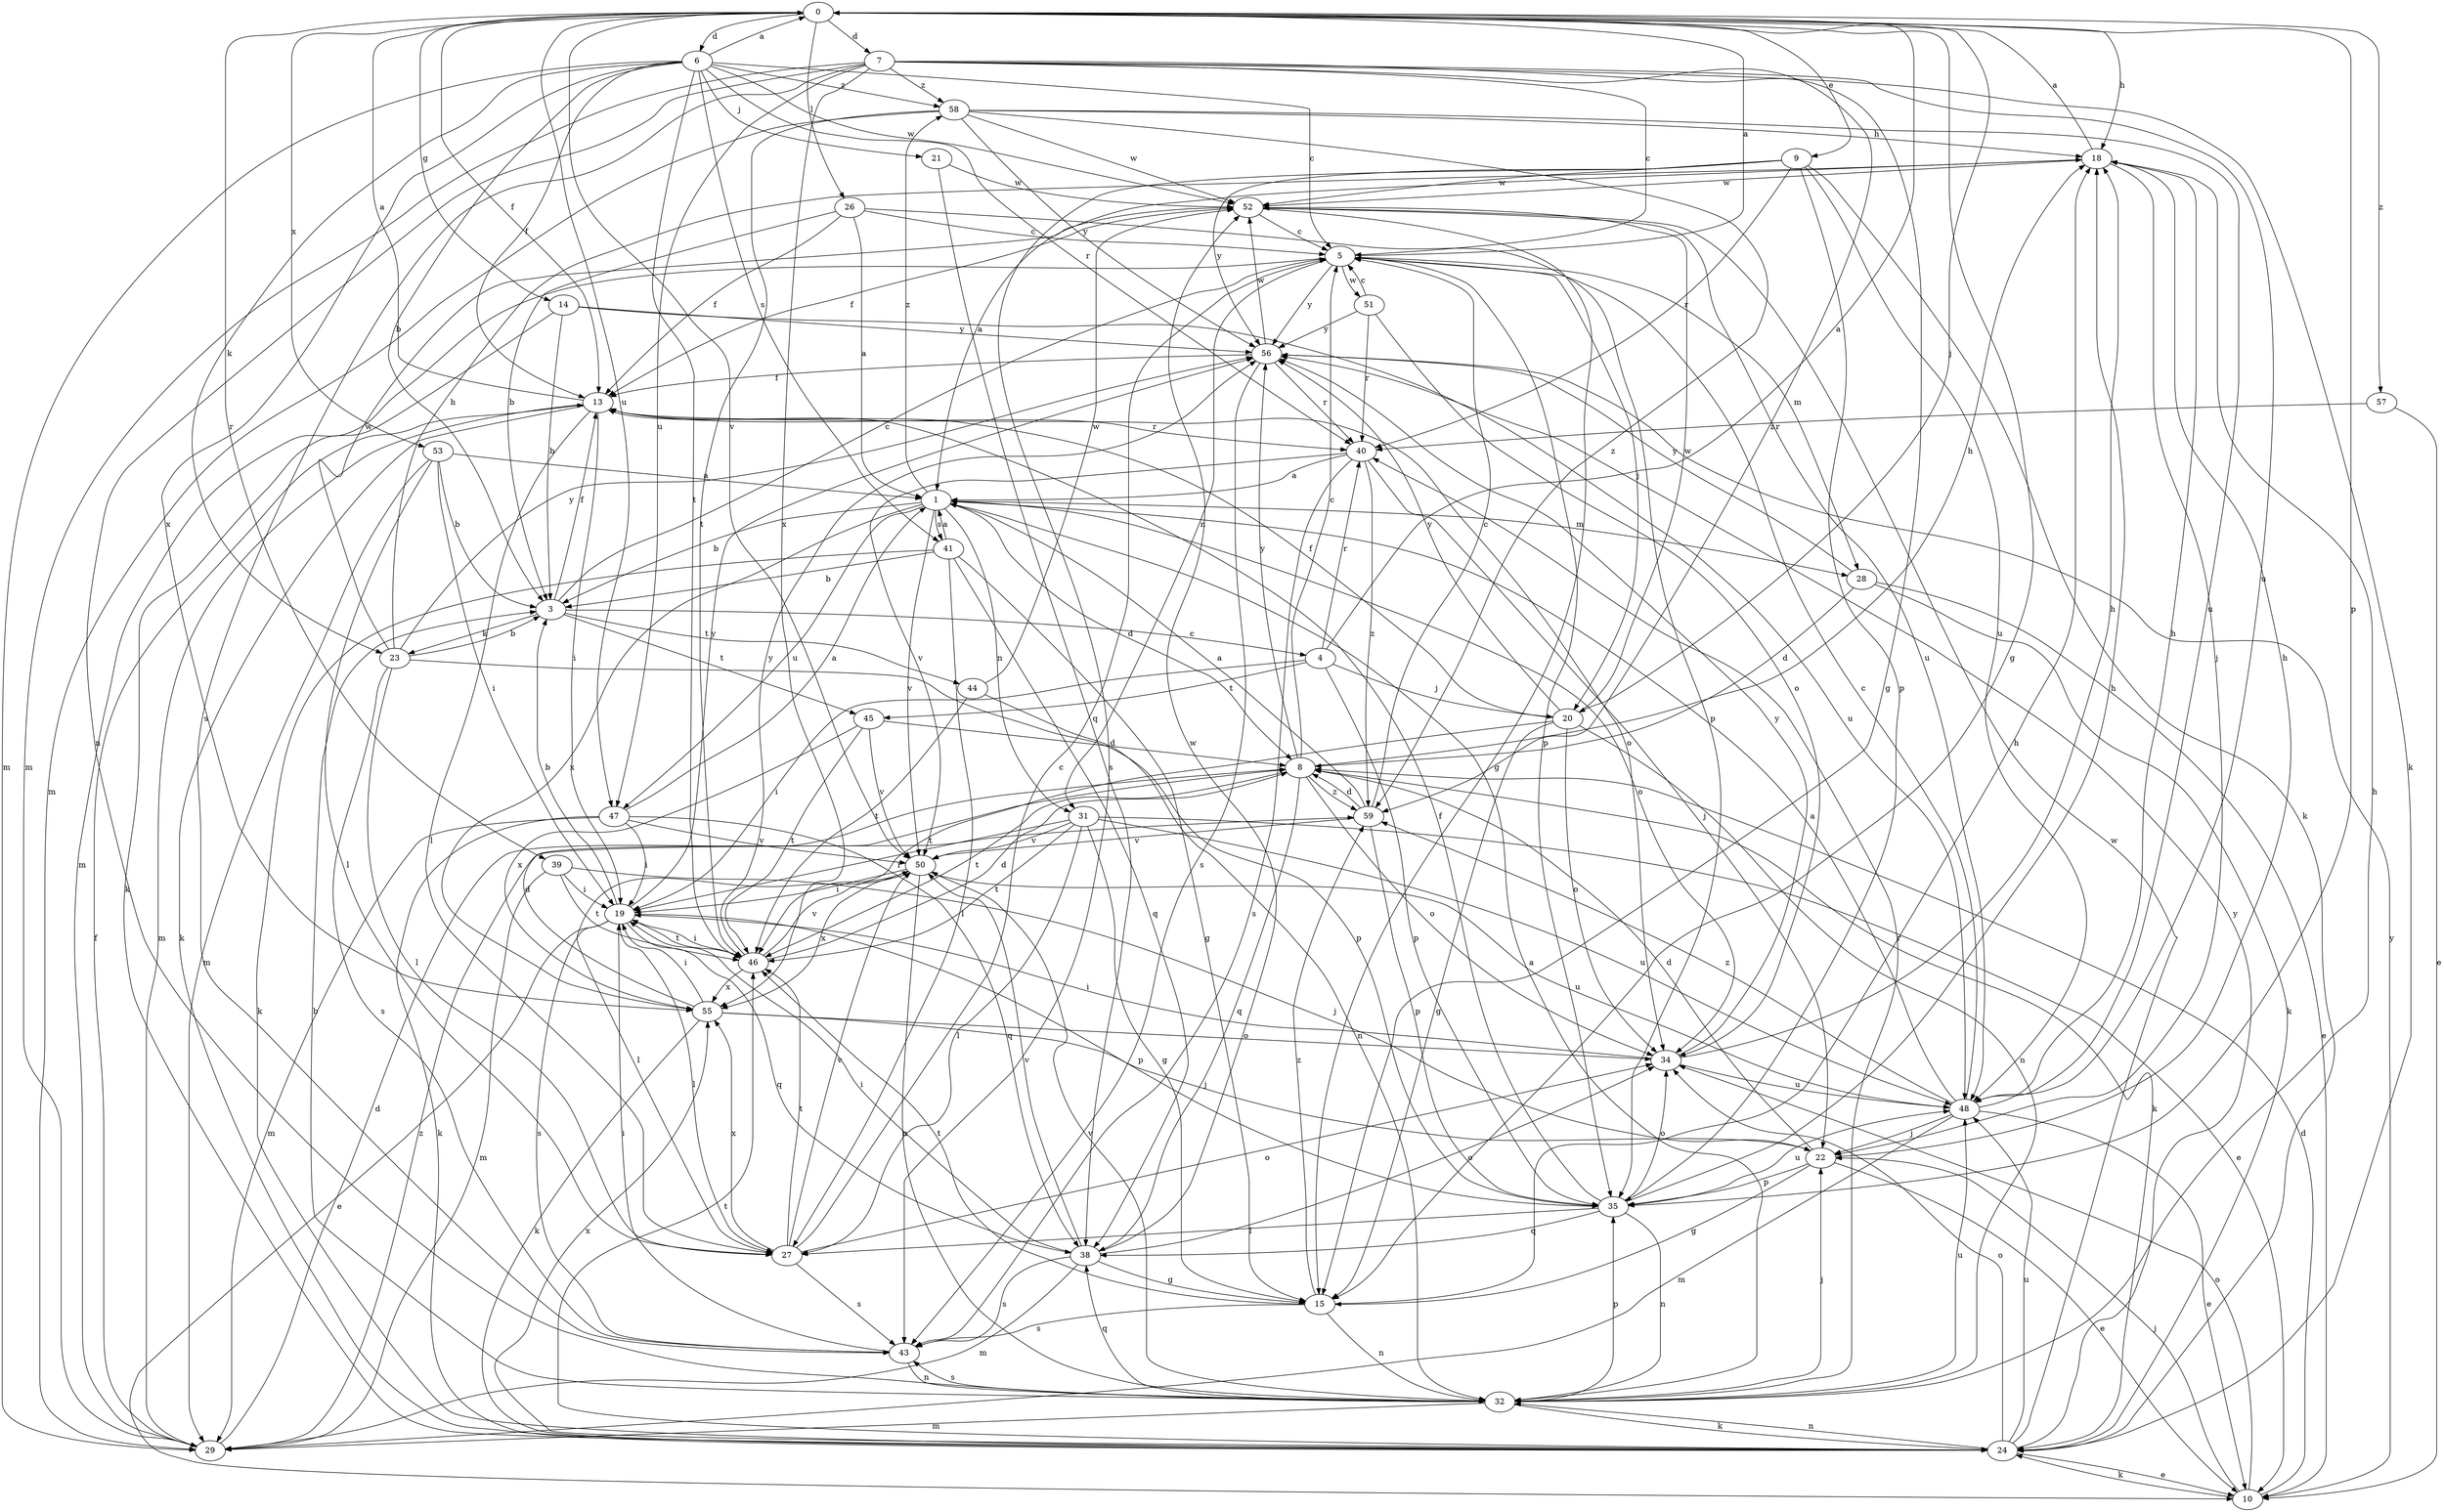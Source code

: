 strict digraph  {
0;
1;
3;
4;
5;
6;
7;
8;
9;
10;
13;
14;
15;
18;
19;
20;
21;
22;
23;
24;
26;
27;
28;
29;
31;
32;
34;
35;
38;
39;
40;
41;
43;
44;
45;
46;
47;
48;
50;
51;
52;
53;
55;
56;
57;
58;
59;
0 -> 6  [label=d];
0 -> 7  [label=d];
0 -> 9  [label=e];
0 -> 13  [label=f];
0 -> 14  [label=g];
0 -> 15  [label=g];
0 -> 18  [label=h];
0 -> 20  [label=j];
0 -> 26  [label=l];
0 -> 35  [label=p];
0 -> 39  [label=r];
0 -> 47  [label=u];
0 -> 50  [label=v];
0 -> 53  [label=x];
0 -> 57  [label=z];
1 -> 3  [label=b];
1 -> 8  [label=d];
1 -> 28  [label=m];
1 -> 31  [label=n];
1 -> 34  [label=o];
1 -> 41  [label=s];
1 -> 47  [label=u];
1 -> 50  [label=v];
1 -> 55  [label=x];
1 -> 58  [label=z];
3 -> 4  [label=c];
3 -> 5  [label=c];
3 -> 13  [label=f];
3 -> 23  [label=k];
3 -> 44  [label=t];
3 -> 45  [label=t];
4 -> 0  [label=a];
4 -> 19  [label=i];
4 -> 20  [label=j];
4 -> 35  [label=p];
4 -> 40  [label=r];
4 -> 45  [label=t];
5 -> 0  [label=a];
5 -> 20  [label=j];
5 -> 28  [label=m];
5 -> 29  [label=m];
5 -> 31  [label=n];
5 -> 35  [label=p];
5 -> 51  [label=w];
5 -> 56  [label=y];
6 -> 0  [label=a];
6 -> 3  [label=b];
6 -> 5  [label=c];
6 -> 13  [label=f];
6 -> 21  [label=j];
6 -> 23  [label=k];
6 -> 29  [label=m];
6 -> 40  [label=r];
6 -> 41  [label=s];
6 -> 46  [label=t];
6 -> 52  [label=w];
6 -> 55  [label=x];
6 -> 58  [label=z];
7 -> 5  [label=c];
7 -> 15  [label=g];
7 -> 24  [label=k];
7 -> 29  [label=m];
7 -> 32  [label=n];
7 -> 43  [label=s];
7 -> 47  [label=u];
7 -> 48  [label=u];
7 -> 55  [label=x];
7 -> 58  [label=z];
7 -> 59  [label=z];
8 -> 5  [label=c];
8 -> 18  [label=h];
8 -> 24  [label=k];
8 -> 34  [label=o];
8 -> 38  [label=q];
8 -> 46  [label=t];
8 -> 56  [label=y];
8 -> 59  [label=z];
9 -> 24  [label=k];
9 -> 35  [label=p];
9 -> 40  [label=r];
9 -> 43  [label=s];
9 -> 48  [label=u];
9 -> 52  [label=w];
9 -> 56  [label=y];
10 -> 8  [label=d];
10 -> 22  [label=j];
10 -> 24  [label=k];
10 -> 34  [label=o];
10 -> 56  [label=y];
13 -> 0  [label=a];
13 -> 19  [label=i];
13 -> 24  [label=k];
13 -> 27  [label=l];
13 -> 29  [label=m];
13 -> 34  [label=o];
13 -> 40  [label=r];
14 -> 3  [label=b];
14 -> 24  [label=k];
14 -> 48  [label=u];
14 -> 56  [label=y];
15 -> 18  [label=h];
15 -> 32  [label=n];
15 -> 43  [label=s];
15 -> 46  [label=t];
15 -> 59  [label=z];
18 -> 0  [label=a];
18 -> 1  [label=a];
18 -> 22  [label=j];
18 -> 52  [label=w];
19 -> 3  [label=b];
19 -> 10  [label=e];
19 -> 27  [label=l];
19 -> 35  [label=p];
19 -> 38  [label=q];
19 -> 43  [label=s];
19 -> 46  [label=t];
19 -> 56  [label=y];
20 -> 13  [label=f];
20 -> 15  [label=g];
20 -> 32  [label=n];
20 -> 34  [label=o];
20 -> 46  [label=t];
20 -> 52  [label=w];
20 -> 56  [label=y];
21 -> 38  [label=q];
21 -> 52  [label=w];
22 -> 8  [label=d];
22 -> 10  [label=e];
22 -> 15  [label=g];
22 -> 18  [label=h];
22 -> 35  [label=p];
23 -> 3  [label=b];
23 -> 18  [label=h];
23 -> 27  [label=l];
23 -> 35  [label=p];
23 -> 43  [label=s];
23 -> 52  [label=w];
23 -> 56  [label=y];
24 -> 10  [label=e];
24 -> 32  [label=n];
24 -> 34  [label=o];
24 -> 46  [label=t];
24 -> 48  [label=u];
24 -> 52  [label=w];
24 -> 55  [label=x];
24 -> 56  [label=y];
26 -> 1  [label=a];
26 -> 3  [label=b];
26 -> 5  [label=c];
26 -> 13  [label=f];
26 -> 35  [label=p];
27 -> 5  [label=c];
27 -> 34  [label=o];
27 -> 43  [label=s];
27 -> 46  [label=t];
27 -> 50  [label=v];
27 -> 55  [label=x];
28 -> 8  [label=d];
28 -> 10  [label=e];
28 -> 24  [label=k];
28 -> 56  [label=y];
29 -> 8  [label=d];
29 -> 13  [label=f];
29 -> 59  [label=z];
31 -> 10  [label=e];
31 -> 15  [label=g];
31 -> 19  [label=i];
31 -> 27  [label=l];
31 -> 46  [label=t];
31 -> 48  [label=u];
31 -> 50  [label=v];
32 -> 1  [label=a];
32 -> 3  [label=b];
32 -> 18  [label=h];
32 -> 22  [label=j];
32 -> 24  [label=k];
32 -> 29  [label=m];
32 -> 35  [label=p];
32 -> 38  [label=q];
32 -> 40  [label=r];
32 -> 43  [label=s];
32 -> 48  [label=u];
32 -> 50  [label=v];
34 -> 18  [label=h];
34 -> 19  [label=i];
34 -> 48  [label=u];
34 -> 56  [label=y];
35 -> 13  [label=f];
35 -> 18  [label=h];
35 -> 27  [label=l];
35 -> 32  [label=n];
35 -> 34  [label=o];
35 -> 38  [label=q];
35 -> 48  [label=u];
38 -> 15  [label=g];
38 -> 19  [label=i];
38 -> 29  [label=m];
38 -> 34  [label=o];
38 -> 43  [label=s];
38 -> 50  [label=v];
38 -> 52  [label=w];
39 -> 19  [label=i];
39 -> 22  [label=j];
39 -> 29  [label=m];
39 -> 46  [label=t];
40 -> 1  [label=a];
40 -> 22  [label=j];
40 -> 43  [label=s];
40 -> 50  [label=v];
40 -> 59  [label=z];
41 -> 1  [label=a];
41 -> 3  [label=b];
41 -> 15  [label=g];
41 -> 24  [label=k];
41 -> 27  [label=l];
41 -> 38  [label=q];
43 -> 19  [label=i];
43 -> 32  [label=n];
44 -> 32  [label=n];
44 -> 46  [label=t];
44 -> 52  [label=w];
45 -> 8  [label=d];
45 -> 46  [label=t];
45 -> 50  [label=v];
45 -> 55  [label=x];
46 -> 8  [label=d];
46 -> 19  [label=i];
46 -> 50  [label=v];
46 -> 55  [label=x];
46 -> 56  [label=y];
47 -> 1  [label=a];
47 -> 19  [label=i];
47 -> 24  [label=k];
47 -> 29  [label=m];
47 -> 38  [label=q];
47 -> 50  [label=v];
48 -> 1  [label=a];
48 -> 5  [label=c];
48 -> 10  [label=e];
48 -> 18  [label=h];
48 -> 22  [label=j];
48 -> 29  [label=m];
48 -> 59  [label=z];
50 -> 19  [label=i];
50 -> 27  [label=l];
50 -> 32  [label=n];
50 -> 48  [label=u];
50 -> 55  [label=x];
51 -> 5  [label=c];
51 -> 34  [label=o];
51 -> 40  [label=r];
51 -> 56  [label=y];
52 -> 5  [label=c];
52 -> 13  [label=f];
52 -> 15  [label=g];
52 -> 48  [label=u];
53 -> 1  [label=a];
53 -> 3  [label=b];
53 -> 19  [label=i];
53 -> 27  [label=l];
53 -> 29  [label=m];
55 -> 8  [label=d];
55 -> 19  [label=i];
55 -> 22  [label=j];
55 -> 24  [label=k];
55 -> 34  [label=o];
56 -> 13  [label=f];
56 -> 40  [label=r];
56 -> 43  [label=s];
56 -> 52  [label=w];
57 -> 10  [label=e];
57 -> 40  [label=r];
58 -> 18  [label=h];
58 -> 29  [label=m];
58 -> 46  [label=t];
58 -> 48  [label=u];
58 -> 52  [label=w];
58 -> 56  [label=y];
58 -> 59  [label=z];
59 -> 1  [label=a];
59 -> 5  [label=c];
59 -> 8  [label=d];
59 -> 35  [label=p];
59 -> 50  [label=v];
}

